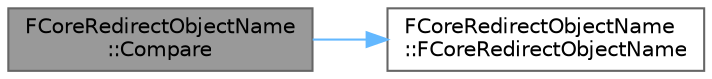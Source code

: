 digraph "FCoreRedirectObjectName::Compare"
{
 // INTERACTIVE_SVG=YES
 // LATEX_PDF_SIZE
  bgcolor="transparent";
  edge [fontname=Helvetica,fontsize=10,labelfontname=Helvetica,labelfontsize=10];
  node [fontname=Helvetica,fontsize=10,shape=box,height=0.2,width=0.4];
  rankdir="LR";
  Node1 [id="Node000001",label="FCoreRedirectObjectName\l::Compare",height=0.2,width=0.4,color="gray40", fillcolor="grey60", style="filled", fontcolor="black",tooltip="Compares the two names lexically, returning -,0,+."];
  Node1 -> Node2 [id="edge1_Node000001_Node000002",color="steelblue1",style="solid",tooltip=" "];
  Node2 [id="Node000002",label="FCoreRedirectObjectName\l::FCoreRedirectObjectName",height=0.2,width=0.4,color="grey40", fillcolor="white", style="filled",URL="$d7/d91/structFCoreRedirectObjectName.html#aac704fab9e1202c8f4aea8cf9e5811fe",tooltip="Default to invalid names."];
}
